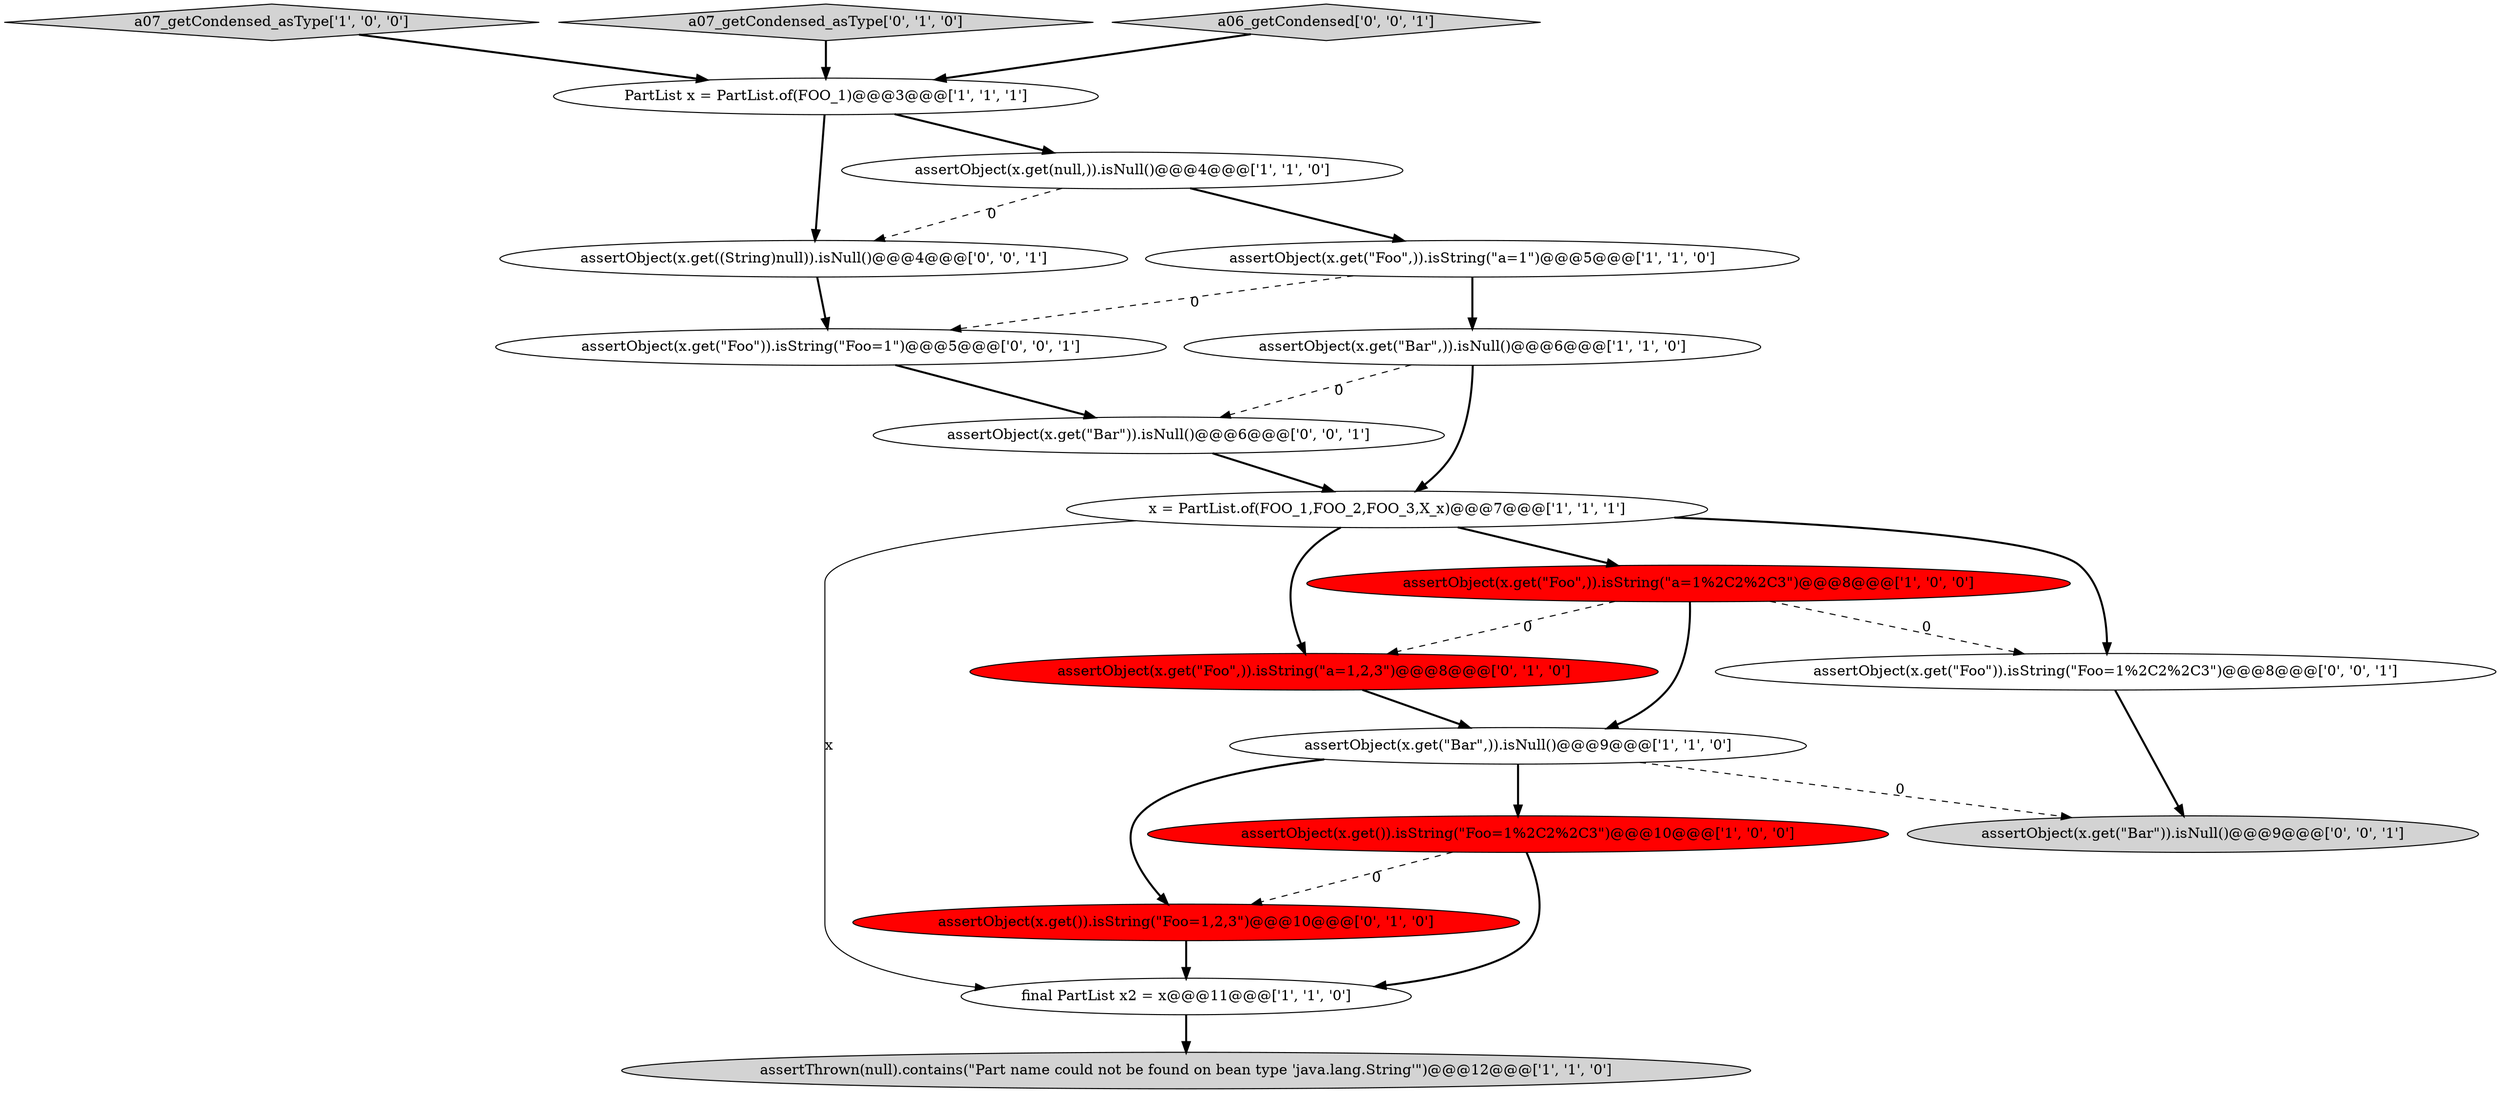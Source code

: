 digraph {
15 [style = filled, label = "assertObject(x.get(\"Foo\")).isString(\"Foo=1\")@@@5@@@['0', '0', '1']", fillcolor = white, shape = ellipse image = "AAA0AAABBB3BBB"];
17 [style = filled, label = "assertObject(x.get((String)null)).isNull()@@@4@@@['0', '0', '1']", fillcolor = white, shape = ellipse image = "AAA0AAABBB3BBB"];
0 [style = filled, label = "assertObject(x.get(\"Bar\",)).isNull()@@@9@@@['1', '1', '0']", fillcolor = white, shape = ellipse image = "AAA0AAABBB1BBB"];
16 [style = filled, label = "assertObject(x.get(\"Bar\")).isNull()@@@9@@@['0', '0', '1']", fillcolor = lightgray, shape = ellipse image = "AAA0AAABBB3BBB"];
5 [style = filled, label = "assertThrown(null).contains(\"Part name could not be found on bean type 'java.lang.String'\")@@@12@@@['1', '1', '0']", fillcolor = lightgray, shape = ellipse image = "AAA0AAABBB1BBB"];
7 [style = filled, label = "assertObject(x.get(\"Foo\",)).isString(\"a=1\")@@@5@@@['1', '1', '0']", fillcolor = white, shape = ellipse image = "AAA0AAABBB1BBB"];
4 [style = filled, label = "assertObject(x.get(null,)).isNull()@@@4@@@['1', '1', '0']", fillcolor = white, shape = ellipse image = "AAA0AAABBB1BBB"];
6 [style = filled, label = "a07_getCondensed_asType['1', '0', '0']", fillcolor = lightgray, shape = diamond image = "AAA0AAABBB1BBB"];
11 [style = filled, label = "a07_getCondensed_asType['0', '1', '0']", fillcolor = lightgray, shape = diamond image = "AAA0AAABBB2BBB"];
1 [style = filled, label = "final PartList x2 = x@@@11@@@['1', '1', '0']", fillcolor = white, shape = ellipse image = "AAA0AAABBB1BBB"];
2 [style = filled, label = "assertObject(x.get(\"Foo\",)).isString(\"a=1%2C2%2C3\")@@@8@@@['1', '0', '0']", fillcolor = red, shape = ellipse image = "AAA1AAABBB1BBB"];
13 [style = filled, label = "assertObject(x.get()).isString(\"Foo=1,2,3\")@@@10@@@['0', '1', '0']", fillcolor = red, shape = ellipse image = "AAA1AAABBB2BBB"];
8 [style = filled, label = "x = PartList.of(FOO_1,FOO_2,FOO_3,X_x)@@@7@@@['1', '1', '1']", fillcolor = white, shape = ellipse image = "AAA0AAABBB1BBB"];
14 [style = filled, label = "a06_getCondensed['0', '0', '1']", fillcolor = lightgray, shape = diamond image = "AAA0AAABBB3BBB"];
18 [style = filled, label = "assertObject(x.get(\"Bar\")).isNull()@@@6@@@['0', '0', '1']", fillcolor = white, shape = ellipse image = "AAA0AAABBB3BBB"];
19 [style = filled, label = "assertObject(x.get(\"Foo\")).isString(\"Foo=1%2C2%2C3\")@@@8@@@['0', '0', '1']", fillcolor = white, shape = ellipse image = "AAA0AAABBB3BBB"];
10 [style = filled, label = "assertObject(x.get()).isString(\"Foo=1%2C2%2C3\")@@@10@@@['1', '0', '0']", fillcolor = red, shape = ellipse image = "AAA1AAABBB1BBB"];
9 [style = filled, label = "PartList x = PartList.of(FOO_1)@@@3@@@['1', '1', '1']", fillcolor = white, shape = ellipse image = "AAA0AAABBB1BBB"];
3 [style = filled, label = "assertObject(x.get(\"Bar\",)).isNull()@@@6@@@['1', '1', '0']", fillcolor = white, shape = ellipse image = "AAA0AAABBB1BBB"];
12 [style = filled, label = "assertObject(x.get(\"Foo\",)).isString(\"a=1,2,3\")@@@8@@@['0', '1', '0']", fillcolor = red, shape = ellipse image = "AAA1AAABBB2BBB"];
1->5 [style = bold, label=""];
2->19 [style = dashed, label="0"];
0->13 [style = bold, label=""];
4->17 [style = dashed, label="0"];
8->19 [style = bold, label=""];
3->18 [style = dashed, label="0"];
9->4 [style = bold, label=""];
0->16 [style = dashed, label="0"];
9->17 [style = bold, label=""];
10->13 [style = dashed, label="0"];
11->9 [style = bold, label=""];
12->0 [style = bold, label=""];
15->18 [style = bold, label=""];
13->1 [style = bold, label=""];
7->3 [style = bold, label=""];
4->7 [style = bold, label=""];
19->16 [style = bold, label=""];
2->12 [style = dashed, label="0"];
0->10 [style = bold, label=""];
2->0 [style = bold, label=""];
8->2 [style = bold, label=""];
3->8 [style = bold, label=""];
17->15 [style = bold, label=""];
7->15 [style = dashed, label="0"];
14->9 [style = bold, label=""];
18->8 [style = bold, label=""];
6->9 [style = bold, label=""];
10->1 [style = bold, label=""];
8->1 [style = solid, label="x"];
8->12 [style = bold, label=""];
}
